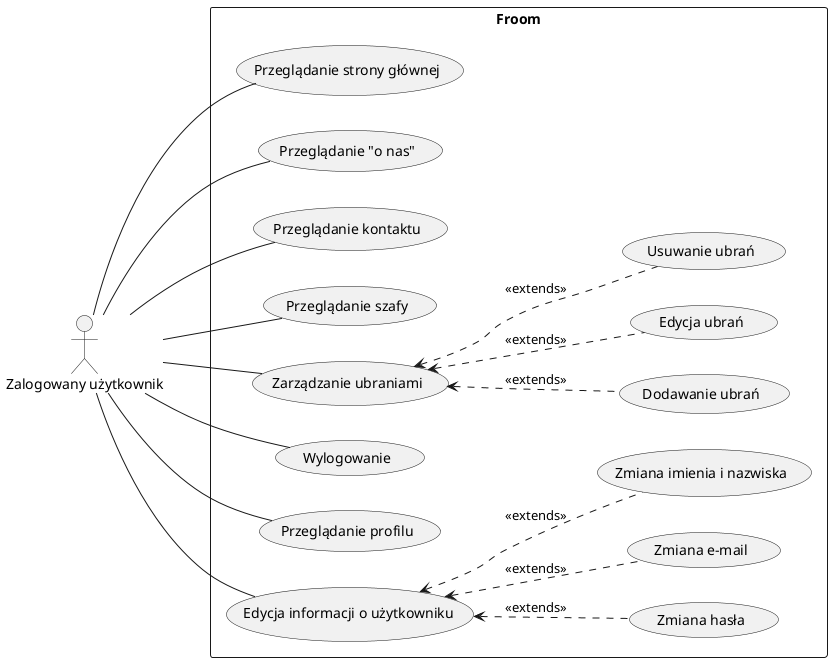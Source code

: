 @startuml
left to right direction

actor "Zalogowany użytkownik" as User

rectangle "Froom" {
  User -- (Przeglądanie strony głównej)
  User -- (Przeglądanie "o nas")
  User -- (Przeglądanie kontaktu)
  User -- (Przeglądanie szafy)
  User -- (Zarządzanie ubraniami)
  (Zarządzanie ubraniami) <.. (Dodawanie ubrań) : <<extends>>
  (Zarządzanie ubraniami) <.. (Edycja ubrań) : <<extends>>
  (Zarządzanie ubraniami) <.. (Usuwanie ubrań) : <<extends>>
  User -- (Wylogowanie)
  User -- (Przeglądanie profilu)
  User -- (Edycja informacji o użytkowniku)
  (Edycja informacji o użytkowniku) <.. (Zmiana hasła) : <<extends>>
  (Edycja informacji o użytkowniku) <.. (Zmiana e-mail) : <<extends>>
  (Edycja informacji o użytkowniku) <.. (Zmiana imienia i nazwiska) : <<extends>>
}

@enduml